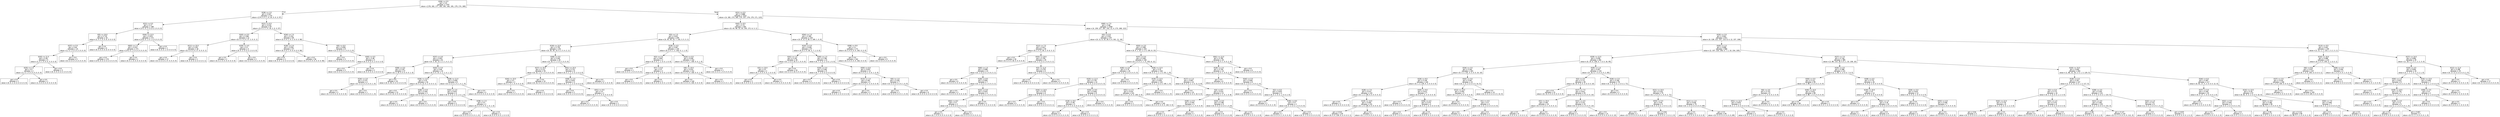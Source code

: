 digraph Tree {
node [shape=box, fontname="helvetica"] ;
edge [fontname="helvetica"] ;
0 [label="X[36] <= 0.5\ngini = 0.9\nsamples = 1797\nvalue = [178, 182, 177, 183, 181, 182, 181, 179, 174, 180]"] ;
1 [label="X[28] <= 2.5\ngini = 0.547\nsamples = 275\nvalue = [174, 0, 4, 1, 6, 25, 5, 0, 3, 57]"] ;
0 -> 1 [labeldistance=2.5, labelangle=45, headlabel="True"] ;
2 [label="X[21] <= 0.5\ngini = 0.17\nsamples = 188\nvalue = [171, 0, 2, 0, 6, 6, 3, 0, 0, 0]"] ;
1 -> 2 ;
3 [label="X[5] <= 10.0\ngini = 0.719\nsamples = 16\nvalue = [1, 0, 1, 0, 5, 6, 3, 0, 0, 0]"] ;
2 -> 3 ;
4 [label="X[37] <= 5.5\ngini = 0.64\nsamples = 10\nvalue = [1, 0, 1, 0, 5, 0, 3, 0, 0, 0]"] ;
3 -> 4 ;
5 [label="X[43] <= 11.5\ngini = 0.56\nsamples = 5\nvalue = [1, 0, 1, 0, 0, 0, 3, 0, 0, 0]"] ;
4 -> 5 ;
6 [label="X[25] <= 1.5\ngini = 0.5\nsamples = 2\nvalue = [1, 0, 1, 0, 0, 0, 0, 0, 0, 0]"] ;
5 -> 6 ;
7 [label="gini = 0.0\nsamples = 1\nvalue = [0, 0, 1, 0, 0, 0, 0, 0, 0, 0]"] ;
6 -> 7 ;
8 [label="gini = 0.0\nsamples = 1\nvalue = [1, 0, 0, 0, 0, 0, 0, 0, 0, 0]"] ;
6 -> 8 ;
9 [label="gini = 0.0\nsamples = 3\nvalue = [0, 0, 0, 0, 0, 0, 3, 0, 0, 0]"] ;
5 -> 9 ;
10 [label="gini = 0.0\nsamples = 5\nvalue = [0, 0, 0, 0, 5, 0, 0, 0, 0, 0]"] ;
4 -> 10 ;
11 [label="gini = 0.0\nsamples = 6\nvalue = [0, 0, 0, 0, 0, 6, 0, 0, 0, 0]"] ;
3 -> 11 ;
12 [label="X[44] <= 12.5\ngini = 0.023\nsamples = 172\nvalue = [170, 0, 1, 0, 1, 0, 0, 0, 0, 0]"] ;
2 -> 12 ;
13 [label="X[63] <= 1.5\ngini = 0.012\nsamples = 171\nvalue = [170, 0, 1, 0, 0, 0, 0, 0, 0, 0]"] ;
12 -> 13 ;
14 [label="gini = 0.0\nsamples = 170\nvalue = [170, 0, 0, 0, 0, 0, 0, 0, 0, 0]"] ;
13 -> 14 ;
15 [label="gini = 0.0\nsamples = 1\nvalue = [0, 0, 1, 0, 0, 0, 0, 0, 0, 0]"] ;
13 -> 15 ;
16 [label="gini = 0.0\nsamples = 1\nvalue = [0, 0, 0, 0, 1, 0, 0, 0, 0, 0]"] ;
12 -> 16 ;
17 [label="X[21] <= 6.5\ngini = 0.519\nsamples = 87\nvalue = [3, 0, 2, 1, 0, 19, 2, 0, 3, 57]"] ;
1 -> 17 ;
18 [label="X[43] <= 0.5\ngini = 0.384\nsamples = 22\nvalue = [0, 0, 2, 0, 0, 17, 2, 0, 0, 1]"] ;
17 -> 18 ;
19 [label="X[11] <= 15.5\ngini = 0.105\nsamples = 18\nvalue = [0, 0, 0, 0, 0, 17, 0, 0, 0, 1]"] ;
18 -> 19 ;
20 [label="gini = 0.0\nsamples = 17\nvalue = [0, 0, 0, 0, 0, 17, 0, 0, 0, 0]"] ;
19 -> 20 ;
21 [label="gini = 0.0\nsamples = 1\nvalue = [0, 0, 0, 0, 0, 0, 0, 0, 0, 1]"] ;
19 -> 21 ;
22 [label="X[29] <= 4.5\ngini = 0.5\nsamples = 4\nvalue = [0, 0, 2, 0, 0, 0, 2, 0, 0, 0]"] ;
18 -> 22 ;
23 [label="gini = 0.0\nsamples = 2\nvalue = [0, 0, 2, 0, 0, 0, 0, 0, 0, 0]"] ;
22 -> 23 ;
24 [label="gini = 0.0\nsamples = 2\nvalue = [0, 0, 0, 0, 0, 0, 2, 0, 0, 0]"] ;
22 -> 24 ;
25 [label="X[34] <= 7.5\ngini = 0.252\nsamples = 65\nvalue = [3, 0, 0, 1, 0, 2, 0, 0, 3, 56]"] ;
17 -> 25 ;
26 [label="X[18] <= 2.0\ngini = 0.034\nsamples = 57\nvalue = [0, 0, 0, 1, 0, 0, 0, 0, 0, 56]"] ;
25 -> 26 ;
27 [label="gini = 0.0\nsamples = 1\nvalue = [0, 0, 0, 1, 0, 0, 0, 0, 0, 0]"] ;
26 -> 27 ;
28 [label="gini = 0.0\nsamples = 56\nvalue = [0, 0, 0, 0, 0, 0, 0, 0, 0, 56]"] ;
26 -> 28 ;
29 [label="X[5] <= 6.0\ngini = 0.656\nsamples = 8\nvalue = [3, 0, 0, 0, 0, 2, 0, 0, 3, 0]"] ;
25 -> 29 ;
30 [label="gini = 0.0\nsamples = 3\nvalue = [3, 0, 0, 0, 0, 0, 0, 0, 0, 0]"] ;
29 -> 30 ;
31 [label="X[45] <= 6.5\ngini = 0.48\nsamples = 5\nvalue = [0, 0, 0, 0, 0, 2, 0, 0, 3, 0]"] ;
29 -> 31 ;
32 [label="gini = 0.0\nsamples = 3\nvalue = [0, 0, 0, 0, 0, 0, 0, 0, 3, 0]"] ;
31 -> 32 ;
33 [label="gini = 0.0\nsamples = 2\nvalue = [0, 0, 0, 0, 0, 2, 0, 0, 0, 0]"] ;
31 -> 33 ;
34 [label="X[21] <= 0.5\ngini = 0.888\nsamples = 1522\nvalue = [4, 182, 173, 182, 175, 157, 176, 179, 171, 123]"] ;
0 -> 34 [labeldistance=2.5, labelangle=-45, headlabel="False"] ;
35 [label="X[42] <= 8.5\ngini = 0.74\nsamples = 464\nvalue = [0, 43, 46, 15, 33, 145, 172, 6, 3, 1]"] ;
34 -> 35 ;
36 [label="X[5] <= 1.5\ngini = 0.621\nsamples = 246\nvalue = [0, 35, 35, 15, 7, 142, 3, 5, 3, 1]"] ;
35 -> 36 ;
37 [label="X[19] <= 13.5\ngini = 0.735\nsamples = 101\nvalue = [0, 35, 35, 14, 5, 2, 3, 4, 2, 1]"] ;
36 -> 37 ;
38 [label="X[37] <= 4.0\ngini = 0.651\nsamples = 61\nvalue = [0, 3, 33, 13, 2, 2, 1, 4, 2, 1]"] ;
37 -> 38 ;
39 [label="X[58] <= 0.5\ngini = 0.197\nsamples = 37\nvalue = [0, 3, 33, 0, 0, 0, 0, 0, 1, 0]"] ;
38 -> 39 ;
40 [label="X[34] <= 3.5\ngini = 0.375\nsamples = 4\nvalue = [0, 3, 0, 0, 0, 0, 0, 0, 1, 0]"] ;
39 -> 40 ;
41 [label="gini = 0.0\nsamples = 3\nvalue = [0, 3, 0, 0, 0, 0, 0, 0, 0, 0]"] ;
40 -> 41 ;
42 [label="gini = 0.0\nsamples = 1\nvalue = [0, 0, 0, 0, 0, 0, 0, 0, 1, 0]"] ;
40 -> 42 ;
43 [label="gini = 0.0\nsamples = 33\nvalue = [0, 0, 33, 0, 0, 0, 0, 0, 0, 0]"] ;
39 -> 43 ;
44 [label="X[43] <= 5.5\ngini = 0.66\nsamples = 24\nvalue = [0, 0, 0, 13, 2, 2, 1, 4, 1, 1]"] ;
38 -> 44 ;
45 [label="X[26] <= 12.5\ngini = 0.32\nsamples = 16\nvalue = [0, 0, 0, 13, 0, 2, 0, 0, 0, 1]"] ;
44 -> 45 ;
46 [label="gini = 0.0\nsamples = 13\nvalue = [0, 0, 0, 13, 0, 0, 0, 0, 0, 0]"] ;
45 -> 46 ;
47 [label="X[46] <= 6.5\ngini = 0.444\nsamples = 3\nvalue = [0, 0, 0, 0, 0, 2, 0, 0, 0, 1]"] ;
45 -> 47 ;
48 [label="gini = 0.0\nsamples = 1\nvalue = [0, 0, 0, 0, 0, 0, 0, 0, 0, 1]"] ;
47 -> 48 ;
49 [label="gini = 0.0\nsamples = 2\nvalue = [0, 0, 0, 0, 0, 2, 0, 0, 0, 0]"] ;
47 -> 49 ;
50 [label="X[28] <= 11.0\ngini = 0.656\nsamples = 8\nvalue = [0, 0, 0, 0, 2, 0, 1, 4, 1, 0]"] ;
44 -> 50 ;
51 [label="X[42] <= 2.5\ngini = 0.625\nsamples = 4\nvalue = [0, 0, 0, 0, 2, 0, 1, 0, 1, 0]"] ;
50 -> 51 ;
52 [label="gini = 0.0\nsamples = 2\nvalue = [0, 0, 0, 0, 2, 0, 0, 0, 0, 0]"] ;
51 -> 52 ;
53 [label="X[38] <= 1.5\ngini = 0.5\nsamples = 2\nvalue = [0, 0, 0, 0, 0, 0, 1, 0, 1, 0]"] ;
51 -> 53 ;
54 [label="gini = 0.0\nsamples = 1\nvalue = [0, 0, 0, 0, 0, 0, 0, 0, 1, 0]"] ;
53 -> 54 ;
55 [label="gini = 0.0\nsamples = 1\nvalue = [0, 0, 0, 0, 0, 0, 1, 0, 0, 0]"] ;
53 -> 55 ;
56 [label="gini = 0.0\nsamples = 4\nvalue = [0, 0, 0, 0, 0, 0, 0, 4, 0, 0]"] ;
50 -> 56 ;
57 [label="X[46] <= 0.5\ngini = 0.349\nsamples = 40\nvalue = [0, 32, 2, 1, 3, 0, 2, 0, 0, 0]"] ;
37 -> 57 ;
58 [label="X[27] <= 10.5\ngini = 0.112\nsamples = 34\nvalue = [0, 32, 1, 0, 1, 0, 0, 0, 0, 0]"] ;
57 -> 58 ;
59 [label="X[44] <= 15.5\ngini = 0.5\nsamples = 2\nvalue = [0, 0, 1, 0, 1, 0, 0, 0, 0, 0]"] ;
58 -> 59 ;
60 [label="gini = 0.0\nsamples = 1\nvalue = [0, 0, 1, 0, 0, 0, 0, 0, 0, 0]"] ;
59 -> 60 ;
61 [label="gini = 0.0\nsamples = 1\nvalue = [0, 0, 0, 0, 1, 0, 0, 0, 0, 0]"] ;
59 -> 61 ;
62 [label="gini = 0.0\nsamples = 32\nvalue = [0, 32, 0, 0, 0, 0, 0, 0, 0, 0]"] ;
58 -> 62 ;
63 [label="X[51] <= 15.5\ngini = 0.722\nsamples = 6\nvalue = [0, 0, 1, 1, 2, 0, 2, 0, 0, 0]"] ;
57 -> 63 ;
64 [label="X[58] <= 2.5\ngini = 0.625\nsamples = 4\nvalue = [0, 0, 1, 1, 2, 0, 0, 0, 0, 0]"] ;
63 -> 64 ;
65 [label="gini = 0.0\nsamples = 2\nvalue = [0, 0, 0, 0, 2, 0, 0, 0, 0, 0]"] ;
64 -> 65 ;
66 [label="X[51] <= 9.5\ngini = 0.5\nsamples = 2\nvalue = [0, 0, 1, 1, 0, 0, 0, 0, 0, 0]"] ;
64 -> 66 ;
67 [label="gini = 0.0\nsamples = 1\nvalue = [0, 0, 0, 1, 0, 0, 0, 0, 0, 0]"] ;
66 -> 67 ;
68 [label="gini = 0.0\nsamples = 1\nvalue = [0, 0, 1, 0, 0, 0, 0, 0, 0, 0]"] ;
66 -> 68 ;
69 [label="gini = 0.0\nsamples = 2\nvalue = [0, 0, 0, 0, 0, 0, 2, 0, 0, 0]"] ;
63 -> 69 ;
70 [label="X[18] <= 4.5\ngini = 0.067\nsamples = 145\nvalue = [0, 0, 0, 1, 2, 140, 0, 1, 1, 0]"] ;
36 -> 70 ;
71 [label="X[3] <= 2.5\ngini = 0.667\nsamples = 3\nvalue = [0, 0, 0, 1, 1, 0, 0, 1, 0, 0]"] ;
70 -> 71 ;
72 [label="gini = 0.0\nsamples = 1\nvalue = [0, 0, 0, 0, 1, 0, 0, 0, 0, 0]"] ;
71 -> 72 ;
73 [label="X[7] <= 6.0\ngini = 0.5\nsamples = 2\nvalue = [0, 0, 0, 1, 0, 0, 0, 1, 0, 0]"] ;
71 -> 73 ;
74 [label="gini = 0.0\nsamples = 1\nvalue = [0, 0, 0, 1, 0, 0, 0, 0, 0, 0]"] ;
73 -> 74 ;
75 [label="gini = 0.0\nsamples = 1\nvalue = [0, 0, 0, 0, 0, 0, 0, 1, 0, 0]"] ;
73 -> 75 ;
76 [label="X[24] <= 0.5\ngini = 0.028\nsamples = 142\nvalue = [0, 0, 0, 0, 1, 140, 0, 0, 1, 0]"] ;
70 -> 76 ;
77 [label="X[9] <= 15.0\ngini = 0.014\nsamples = 141\nvalue = [0, 0, 0, 0, 0, 140, 0, 0, 1, 0]"] ;
76 -> 77 ;
78 [label="gini = 0.0\nsamples = 140\nvalue = [0, 0, 0, 0, 0, 140, 0, 0, 0, 0]"] ;
77 -> 78 ;
79 [label="gini = 0.0\nsamples = 1\nvalue = [0, 0, 0, 0, 0, 0, 0, 0, 1, 0]"] ;
77 -> 79 ;
80 [label="gini = 0.0\nsamples = 1\nvalue = [0, 0, 0, 0, 1, 0, 0, 0, 0, 0]"] ;
76 -> 80 ;
81 [label="X[54] <= 1.5\ngini = 0.381\nsamples = 218\nvalue = [0, 8, 11, 0, 26, 3, 169, 1, 0, 0]"] ;
35 -> 81 ;
82 [label="X[10] <= 5.5\ngini = 0.636\nsamples = 47\nvalue = [0, 8, 2, 0, 26, 3, 7, 1, 0, 0]"] ;
81 -> 82 ;
83 [label="X[41] <= 1.5\ngini = 0.145\nsamples = 26\nvalue = [0, 1, 0, 0, 24, 0, 1, 0, 0, 0]"] ;
82 -> 83 ;
84 [label="X[3] <= 10.0\ngini = 0.5\nsamples = 2\nvalue = [0, 1, 0, 0, 0, 0, 1, 0, 0, 0]"] ;
83 -> 84 ;
85 [label="gini = 0.0\nsamples = 1\nvalue = [0, 0, 0, 0, 0, 0, 1, 0, 0, 0]"] ;
84 -> 85 ;
86 [label="gini = 0.0\nsamples = 1\nvalue = [0, 1, 0, 0, 0, 0, 0, 0, 0, 0]"] ;
84 -> 86 ;
87 [label="gini = 0.0\nsamples = 24\nvalue = [0, 0, 0, 0, 24, 0, 0, 0, 0, 0]"] ;
83 -> 87 ;
88 [label="X[45] <= 1.5\ngini = 0.766\nsamples = 21\nvalue = [0, 7, 2, 0, 2, 3, 6, 1, 0, 0]"] ;
82 -> 88 ;
89 [label="X[34] <= 5.0\ngini = 0.346\nsamples = 9\nvalue = [0, 7, 2, 0, 0, 0, 0, 0, 0, 0]"] ;
88 -> 89 ;
90 [label="gini = 0.0\nsamples = 2\nvalue = [0, 0, 2, 0, 0, 0, 0, 0, 0, 0]"] ;
89 -> 90 ;
91 [label="gini = 0.0\nsamples = 7\nvalue = [0, 7, 0, 0, 0, 0, 0, 0, 0, 0]"] ;
89 -> 91 ;
92 [label="X[50] <= 6.0\ngini = 0.653\nsamples = 12\nvalue = [0, 0, 0, 0, 2, 3, 6, 1, 0, 0]"] ;
88 -> 92 ;
93 [label="X[13] <= 1.0\ngini = 0.48\nsamples = 5\nvalue = [0, 0, 0, 0, 2, 3, 0, 0, 0, 0]"] ;
92 -> 93 ;
94 [label="gini = 0.0\nsamples = 2\nvalue = [0, 0, 0, 0, 2, 0, 0, 0, 0, 0]"] ;
93 -> 94 ;
95 [label="gini = 0.0\nsamples = 3\nvalue = [0, 0, 0, 0, 0, 3, 0, 0, 0, 0]"] ;
93 -> 95 ;
96 [label="X[5] <= 1.0\ngini = 0.245\nsamples = 7\nvalue = [0, 0, 0, 0, 0, 0, 6, 1, 0, 0]"] ;
92 -> 96 ;
97 [label="gini = 0.0\nsamples = 1\nvalue = [0, 0, 0, 0, 0, 0, 0, 1, 0, 0]"] ;
96 -> 97 ;
98 [label="gini = 0.0\nsamples = 6\nvalue = [0, 0, 0, 0, 0, 0, 6, 0, 0, 0]"] ;
96 -> 98 ;
99 [label="X[58] <= 9.0\ngini = 0.1\nsamples = 171\nvalue = [0, 0, 9, 0, 0, 0, 162, 0, 0, 0]"] ;
81 -> 99 ;
100 [label="gini = 0.0\nsamples = 162\nvalue = [0, 0, 0, 0, 0, 0, 162, 0, 0, 0]"] ;
99 -> 100 ;
101 [label="gini = 0.0\nsamples = 9\nvalue = [0, 0, 9, 0, 0, 0, 0, 0, 0, 0]"] ;
99 -> 101 ;
102 [label="X[60] <= 7.5\ngini = 0.86\nsamples = 1058\nvalue = [4, 139, 127, 167, 142, 12, 4, 173, 168, 122]"] ;
34 -> 102 ;
103 [label="X[5] <= 0.5\ngini = 0.552\nsamples = 247\nvalue = [0, 11, 6, 10, 28, 4, 0, 161, 11, 16]"] ;
102 -> 103 ;
104 [label="X[12] <= 7.5\ngini = 0.627\nsamples = 45\nvalue = [0, 2, 5, 0, 26, 2, 0, 6, 3, 1]"] ;
103 -> 104 ;
105 [label="gini = 0.0\nsamples = 26\nvalue = [0, 0, 0, 0, 26, 0, 0, 0, 0, 0]"] ;
104 -> 105 ;
106 [label="X[53] <= 10.5\ngini = 0.781\nsamples = 19\nvalue = [0, 2, 5, 0, 0, 2, 0, 6, 3, 1]"] ;
104 -> 106 ;
107 [label="X[60] <= 1.5\ngini = 0.698\nsamples = 13\nvalue = [0, 1, 0, 0, 0, 2, 0, 6, 3, 1]"] ;
106 -> 107 ;
108 [label="gini = 0.0\nsamples = 6\nvalue = [0, 0, 0, 0, 0, 0, 0, 6, 0, 0]"] ;
107 -> 108 ;
109 [label="X[26] <= 8.5\ngini = 0.694\nsamples = 7\nvalue = [0, 1, 0, 0, 0, 2, 0, 0, 3, 1]"] ;
107 -> 109 ;
110 [label="gini = 0.0\nsamples = 3\nvalue = [0, 0, 0, 0, 0, 0, 0, 0, 3, 0]"] ;
109 -> 110 ;
111 [label="X[22] <= 0.5\ngini = 0.625\nsamples = 4\nvalue = [0, 1, 0, 0, 0, 2, 0, 0, 0, 1]"] ;
109 -> 111 ;
112 [label="X[62] <= 8.0\ngini = 0.5\nsamples = 2\nvalue = [0, 1, 0, 0, 0, 0, 0, 0, 0, 1]"] ;
111 -> 112 ;
113 [label="gini = 0.0\nsamples = 1\nvalue = [0, 1, 0, 0, 0, 0, 0, 0, 0, 0]"] ;
112 -> 113 ;
114 [label="gini = 0.0\nsamples = 1\nvalue = [0, 0, 0, 0, 0, 0, 0, 0, 0, 1]"] ;
112 -> 114 ;
115 [label="gini = 0.0\nsamples = 2\nvalue = [0, 0, 0, 0, 0, 2, 0, 0, 0, 0]"] ;
111 -> 115 ;
116 [label="X[3] <= 11.0\ngini = 0.278\nsamples = 6\nvalue = [0, 1, 5, 0, 0, 0, 0, 0, 0, 0]"] ;
106 -> 116 ;
117 [label="gini = 0.0\nsamples = 1\nvalue = [0, 1, 0, 0, 0, 0, 0, 0, 0, 0]"] ;
116 -> 117 ;
118 [label="gini = 0.0\nsamples = 5\nvalue = [0, 0, 5, 0, 0, 0, 0, 0, 0, 0]"] ;
116 -> 118 ;
119 [label="X[53] <= 3.5\ngini = 0.399\nsamples = 202\nvalue = [0, 9, 1, 10, 2, 2, 0, 155, 8, 15]"] ;
103 -> 119 ;
120 [label="X[37] <= 0.5\ngini = 0.269\nsamples = 182\nvalue = [0, 3, 0, 4, 2, 1, 0, 155, 6, 11]"] ;
119 -> 120 ;
121 [label="X[30] <= 3.0\ngini = 0.79\nsamples = 18\nvalue = [0, 3, 0, 3, 0, 0, 0, 4, 5, 3]"] ;
120 -> 121 ;
122 [label="X[20] <= 11.5\ngini = 0.735\nsamples = 14\nvalue = [0, 3, 0, 3, 0, 0, 0, 0, 5, 3]"] ;
121 -> 122 ;
123 [label="X[44] <= 14.0\ngini = 0.278\nsamples = 6\nvalue = [0, 0, 0, 0, 0, 0, 0, 0, 5, 1]"] ;
122 -> 123 ;
124 [label="gini = 0.0\nsamples = 5\nvalue = [0, 0, 0, 0, 0, 0, 0, 0, 5, 0]"] ;
123 -> 124 ;
125 [label="gini = 0.0\nsamples = 1\nvalue = [0, 0, 0, 0, 0, 0, 0, 0, 0, 1]"] ;
123 -> 125 ;
126 [label="X[34] <= 9.5\ngini = 0.656\nsamples = 8\nvalue = [0, 3, 0, 3, 0, 0, 0, 0, 0, 2]"] ;
122 -> 126 ;
127 [label="X[18] <= 8.0\ngini = 0.48\nsamples = 5\nvalue = [0, 0, 0, 3, 0, 0, 0, 0, 0, 2]"] ;
126 -> 127 ;
128 [label="gini = 0.0\nsamples = 3\nvalue = [0, 0, 0, 3, 0, 0, 0, 0, 0, 0]"] ;
127 -> 128 ;
129 [label="gini = 0.0\nsamples = 2\nvalue = [0, 0, 0, 0, 0, 0, 0, 0, 0, 2]"] ;
127 -> 129 ;
130 [label="gini = 0.0\nsamples = 3\nvalue = [0, 3, 0, 0, 0, 0, 0, 0, 0, 0]"] ;
126 -> 130 ;
131 [label="gini = 0.0\nsamples = 4\nvalue = [0, 0, 0, 0, 0, 0, 0, 4, 0, 0]"] ;
121 -> 131 ;
132 [label="X[26] <= 12.5\ngini = 0.15\nsamples = 164\nvalue = [0, 0, 0, 1, 2, 1, 0, 151, 1, 8]"] ;
120 -> 132 ;
133 [label="X[19] <= 12.5\ngini = 0.028\nsamples = 142\nvalue = [0, 0, 0, 1, 0, 0, 0, 140, 1, 0]"] ;
132 -> 133 ;
134 [label="X[51] <= 2.5\ngini = 0.014\nsamples = 141\nvalue = [0, 0, 0, 1, 0, 0, 0, 140, 0, 0]"] ;
133 -> 134 ;
135 [label="gini = 0.0\nsamples = 1\nvalue = [0, 0, 0, 1, 0, 0, 0, 0, 0, 0]"] ;
134 -> 135 ;
136 [label="gini = 0.0\nsamples = 140\nvalue = [0, 0, 0, 0, 0, 0, 0, 140, 0, 0]"] ;
134 -> 136 ;
137 [label="gini = 0.0\nsamples = 1\nvalue = [0, 0, 0, 0, 0, 0, 0, 0, 1, 0]"] ;
133 -> 137 ;
138 [label="X[17] <= 1.5\ngini = 0.607\nsamples = 22\nvalue = [0, 0, 0, 0, 2, 1, 0, 11, 0, 8]"] ;
132 -> 138 ;
139 [label="gini = 0.0\nsamples = 10\nvalue = [0, 0, 0, 0, 0, 0, 0, 10, 0, 0]"] ;
138 -> 139 ;
140 [label="X[4] <= 8.5\ngini = 0.514\nsamples = 12\nvalue = [0, 0, 0, 0, 2, 1, 0, 1, 0, 8]"] ;
138 -> 140 ;
141 [label="X[49] <= 0.5\ngini = 0.444\nsamples = 3\nvalue = [0, 0, 0, 0, 2, 1, 0, 0, 0, 0]"] ;
140 -> 141 ;
142 [label="gini = 0.0\nsamples = 2\nvalue = [0, 0, 0, 0, 2, 0, 0, 0, 0, 0]"] ;
141 -> 142 ;
143 [label="gini = 0.0\nsamples = 1\nvalue = [0, 0, 0, 0, 0, 1, 0, 0, 0, 0]"] ;
141 -> 143 ;
144 [label="X[33] <= 0.5\ngini = 0.198\nsamples = 9\nvalue = [0, 0, 0, 0, 0, 0, 0, 1, 0, 8]"] ;
140 -> 144 ;
145 [label="gini = 0.0\nsamples = 8\nvalue = [0, 0, 0, 0, 0, 0, 0, 0, 0, 8]"] ;
144 -> 145 ;
146 [label="gini = 0.0\nsamples = 1\nvalue = [0, 0, 0, 0, 0, 0, 0, 1, 0, 0]"] ;
144 -> 146 ;
147 [label="X[61] <= 12.5\ngini = 0.765\nsamples = 20\nvalue = [0, 6, 1, 6, 0, 1, 0, 0, 2, 4]"] ;
119 -> 147 ;
148 [label="X[18] <= 1.0\ngini = 0.704\nsamples = 14\nvalue = [0, 0, 1, 6, 0, 1, 0, 0, 2, 4]"] ;
147 -> 148 ;
149 [label="gini = 0.0\nsamples = 6\nvalue = [0, 0, 0, 6, 0, 0, 0, 0, 0, 0]"] ;
148 -> 149 ;
150 [label="X[44] <= 5.5\ngini = 0.656\nsamples = 8\nvalue = [0, 0, 1, 0, 0, 1, 0, 0, 2, 4]"] ;
148 -> 150 ;
151 [label="gini = 0.0\nsamples = 4\nvalue = [0, 0, 0, 0, 0, 0, 0, 0, 0, 4]"] ;
150 -> 151 ;
152 [label="X[2] <= 6.5\ngini = 0.625\nsamples = 4\nvalue = [0, 0, 1, 0, 0, 1, 0, 0, 2, 0]"] ;
150 -> 152 ;
153 [label="gini = 0.0\nsamples = 2\nvalue = [0, 0, 0, 0, 0, 0, 0, 0, 2, 0]"] ;
152 -> 153 ;
154 [label="X[36] <= 8.0\ngini = 0.5\nsamples = 2\nvalue = [0, 0, 1, 0, 0, 1, 0, 0, 0, 0]"] ;
152 -> 154 ;
155 [label="gini = 0.0\nsamples = 1\nvalue = [0, 0, 0, 0, 0, 1, 0, 0, 0, 0]"] ;
154 -> 155 ;
156 [label="gini = 0.0\nsamples = 1\nvalue = [0, 0, 1, 0, 0, 0, 0, 0, 0, 0]"] ;
154 -> 156 ;
157 [label="gini = 0.0\nsamples = 6\nvalue = [0, 6, 0, 0, 0, 0, 0, 0, 0, 0]"] ;
147 -> 157 ;
158 [label="X[33] <= 3.5\ngini = 0.841\nsamples = 811\nvalue = [4, 128, 121, 157, 114, 8, 4, 12, 157, 106]"] ;
102 -> 158 ;
159 [label="X[43] <= 1.5\ngini = 0.808\nsamples = 666\nvalue = [2, 107, 120, 156, 4, 7, 1, 10, 154, 105]"] ;
158 -> 159 ;
160 [label="X[29] <= 12.5\ngini = 0.636\nsamples = 281\nvalue = [0, 19, 6, 138, 0, 7, 0, 0, 16, 95]"] ;
159 -> 160 ;
161 [label="X[34] <= 3.5\ngini = 0.342\nsamples = 163\nvalue = [0, 3, 2, 131, 0, 3, 0, 0, 14, 10]"] ;
160 -> 161 ;
162 [label="X[26] <= 8.5\ngini = 0.149\nsamples = 140\nvalue = [0, 1, 2, 129, 0, 3, 0, 0, 0, 5]"] ;
161 -> 162 ;
163 [label="X[28] <= 7.5\ngini = 0.073\nsamples = 133\nvalue = [0, 1, 2, 128, 0, 0, 0, 0, 0, 2]"] ;
162 -> 163 ;
164 [label="gini = 0.0\nsamples = 2\nvalue = [0, 0, 2, 0, 0, 0, 0, 0, 0, 0]"] ;
163 -> 164 ;
165 [label="X[19] <= 14.5\ngini = 0.045\nsamples = 131\nvalue = [0, 1, 0, 128, 0, 0, 0, 0, 0, 2]"] ;
163 -> 165 ;
166 [label="gini = 0.015\nsamples = 129\nvalue = [0, 0, 0, 128, 0, 0, 0, 0, 0, 1]"] ;
165 -> 166 ;
167 [label="gini = 0.5\nsamples = 2\nvalue = [0, 1, 0, 0, 0, 0, 0, 0, 0, 1]"] ;
165 -> 167 ;
168 [label="X[45] <= 9.0\ngini = 0.612\nsamples = 7\nvalue = [0, 0, 0, 1, 0, 3, 0, 0, 0, 3]"] ;
162 -> 168 ;
169 [label="gini = 0.0\nsamples = 3\nvalue = [0, 0, 0, 0, 0, 0, 0, 0, 0, 3]"] ;
168 -> 169 ;
170 [label="X[58] <= 4.5\ngini = 0.375\nsamples = 4\nvalue = [0, 0, 0, 1, 0, 3, 0, 0, 0, 0]"] ;
168 -> 170 ;
171 [label="gini = 0.0\nsamples = 1\nvalue = [0, 0, 0, 1, 0, 0, 0, 0, 0, 0]"] ;
170 -> 171 ;
172 [label="gini = 0.0\nsamples = 3\nvalue = [0, 0, 0, 0, 0, 3, 0, 0, 0, 0]"] ;
170 -> 172 ;
173 [label="X[42] <= 3.5\ngini = 0.567\nsamples = 23\nvalue = [0, 2, 0, 2, 0, 0, 0, 0, 14, 5]"] ;
161 -> 173 ;
174 [label="X[12] <= 13.5\ngini = 0.593\nsamples = 9\nvalue = [0, 2, 0, 2, 0, 0, 0, 0, 0, 5]"] ;
173 -> 174 ;
175 [label="gini = 0.0\nsamples = 5\nvalue = [0, 0, 0, 0, 0, 0, 0, 0, 0, 5]"] ;
174 -> 175 ;
176 [label="X[1] <= 0.5\ngini = 0.5\nsamples = 4\nvalue = [0, 2, 0, 2, 0, 0, 0, 0, 0, 0]"] ;
174 -> 176 ;
177 [label="gini = 0.0\nsamples = 2\nvalue = [0, 2, 0, 0, 0, 0, 0, 0, 0, 0]"] ;
176 -> 177 ;
178 [label="gini = 0.0\nsamples = 2\nvalue = [0, 0, 0, 2, 0, 0, 0, 0, 0, 0]"] ;
176 -> 178 ;
179 [label="gini = 0.0\nsamples = 14\nvalue = [0, 0, 0, 0, 0, 0, 0, 0, 14, 0]"] ;
173 -> 179 ;
180 [label="X[35] <= 1.5\ngini = 0.457\nsamples = 118\nvalue = [0, 16, 4, 7, 0, 4, 0, 0, 2, 85]"] ;
160 -> 180 ;
181 [label="X[3] <= 3.5\ngini = 0.711\nsamples = 40\nvalue = [0, 15, 4, 4, 0, 3, 0, 0, 0, 14]"] ;
180 -> 181 ;
182 [label="gini = 0.0\nsamples = 15\nvalue = [0, 15, 0, 0, 0, 0, 0, 0, 0, 0]"] ;
181 -> 182 ;
183 [label="X[27] <= 7.5\ngini = 0.621\nsamples = 25\nvalue = [0, 0, 4, 4, 0, 3, 0, 0, 0, 14]"] ;
181 -> 183 ;
184 [label="X[3] <= 15.0\ngini = 0.66\nsamples = 10\nvalue = [0, 0, 4, 4, 0, 1, 0, 0, 0, 1]"] ;
183 -> 184 ;
185 [label="gini = 0.5\nsamples = 6\nvalue = [0, 0, 0, 4, 0, 1, 0, 0, 0, 1]"] ;
184 -> 185 ;
186 [label="gini = 0.0\nsamples = 4\nvalue = [0, 0, 4, 0, 0, 0, 0, 0, 0, 0]"] ;
184 -> 186 ;
187 [label="X[21] <= 4.5\ngini = 0.231\nsamples = 15\nvalue = [0, 0, 0, 0, 0, 2, 0, 0, 0, 13]"] ;
183 -> 187 ;
188 [label="gini = 0.0\nsamples = 2\nvalue = [0, 0, 0, 0, 0, 2, 0, 0, 0, 0]"] ;
187 -> 188 ;
189 [label="gini = 0.0\nsamples = 13\nvalue = [0, 0, 0, 0, 0, 0, 0, 0, 0, 13]"] ;
187 -> 189 ;
190 [label="X[26] <= 2.5\ngini = 0.169\nsamples = 78\nvalue = [0, 1, 0, 3, 0, 1, 0, 0, 2, 71]"] ;
180 -> 190 ;
191 [label="gini = 0.0\nsamples = 3\nvalue = [0, 0, 0, 3, 0, 0, 0, 0, 0, 0]"] ;
190 -> 191 ;
192 [label="X[21] <= 10.5\ngini = 0.103\nsamples = 75\nvalue = [0, 1, 0, 0, 0, 1, 0, 0, 2, 71]"] ;
190 -> 192 ;
193 [label="X[53] <= 5.5\ngini = 0.64\nsamples = 5\nvalue = [0, 0, 0, 0, 0, 1, 0, 0, 2, 2]"] ;
192 -> 193 ;
194 [label="gini = 0.0\nsamples = 2\nvalue = [0, 0, 0, 0, 0, 0, 0, 0, 0, 2]"] ;
193 -> 194 ;
195 [label="gini = 0.444\nsamples = 3\nvalue = [0, 0, 0, 0, 0, 1, 0, 0, 2, 0]"] ;
193 -> 195 ;
196 [label="X[11] <= 1.0\ngini = 0.028\nsamples = 70\nvalue = [0, 1, 0, 0, 0, 0, 0, 0, 0, 69]"] ;
192 -> 196 ;
197 [label="gini = 0.0\nsamples = 1\nvalue = [0, 1, 0, 0, 0, 0, 0, 0, 0, 0]"] ;
196 -> 197 ;
198 [label="gini = 0.0\nsamples = 69\nvalue = [0, 0, 0, 0, 0, 0, 0, 0, 0, 69]"] ;
196 -> 198 ;
199 [label="X[27] <= 7.5\ngini = 0.728\nsamples = 385\nvalue = [2, 88, 114, 18, 4, 0, 1, 10, 138, 10]"] ;
159 -> 199 ;
200 [label="X[34] <= 3.5\ngini = 0.398\nsamples = 121\nvalue = [1, 2, 93, 2, 2, 0, 0, 7, 9, 5]"] ;
199 -> 200 ;
201 [label="X[50] <= 0.5\ngini = 0.121\nsamples = 95\nvalue = [0, 2, 89, 2, 0, 0, 0, 2, 0, 0]"] ;
200 -> 201 ;
202 [label="X[6] <= 3.0\ngini = 0.722\nsamples = 6\nvalue = [0, 2, 1, 1, 0, 0, 0, 2, 0, 0]"] ;
201 -> 202 ;
203 [label="X[51] <= 12.5\ngini = 0.625\nsamples = 4\nvalue = [0, 2, 1, 1, 0, 0, 0, 0, 0, 0]"] ;
202 -> 203 ;
204 [label="gini = 0.5\nsamples = 2\nvalue = [0, 0, 1, 1, 0, 0, 0, 0, 0, 0]"] ;
203 -> 204 ;
205 [label="gini = 0.0\nsamples = 2\nvalue = [0, 2, 0, 0, 0, 0, 0, 0, 0, 0]"] ;
203 -> 205 ;
206 [label="gini = 0.0\nsamples = 2\nvalue = [0, 0, 0, 0, 0, 0, 0, 2, 0, 0]"] ;
202 -> 206 ;
207 [label="X[45] <= 14.0\ngini = 0.022\nsamples = 89\nvalue = [0, 0, 88, 1, 0, 0, 0, 0, 0, 0]"] ;
201 -> 207 ;
208 [label="gini = 0.0\nsamples = 88\nvalue = [0, 0, 88, 0, 0, 0, 0, 0, 0, 0]"] ;
207 -> 208 ;
209 [label="gini = 0.0\nsamples = 1\nvalue = [0, 0, 0, 1, 0, 0, 0, 0, 0, 0]"] ;
207 -> 209 ;
210 [label="X[38] <= 0.5\ngini = 0.775\nsamples = 26\nvalue = [1, 0, 4, 0, 2, 0, 0, 5, 9, 5]"] ;
200 -> 210 ;
211 [label="X[18] <= 10.5\ngini = 0.5\nsamples = 14\nvalue = [1, 0, 4, 0, 0, 0, 0, 0, 9, 0]"] ;
210 -> 211 ;
212 [label="gini = 0.0\nsamples = 4\nvalue = [0, 0, 4, 0, 0, 0, 0, 0, 0, 0]"] ;
211 -> 212 ;
213 [label="X[61] <= 1.5\ngini = 0.18\nsamples = 10\nvalue = [1, 0, 0, 0, 0, 0, 0, 0, 9, 0]"] ;
211 -> 213 ;
214 [label="gini = 0.0\nsamples = 1\nvalue = [1, 0, 0, 0, 0, 0, 0, 0, 0, 0]"] ;
213 -> 214 ;
215 [label="gini = 0.0\nsamples = 9\nvalue = [0, 0, 0, 0, 0, 0, 0, 0, 9, 0]"] ;
213 -> 215 ;
216 [label="X[26] <= 5.0\ngini = 0.625\nsamples = 12\nvalue = [0, 0, 0, 0, 2, 0, 0, 5, 0, 5]"] ;
210 -> 216 ;
217 [label="gini = 0.0\nsamples = 5\nvalue = [0, 0, 0, 0, 0, 0, 0, 5, 0, 0]"] ;
216 -> 217 ;
218 [label="X[53] <= 4.0\ngini = 0.408\nsamples = 7\nvalue = [0, 0, 0, 0, 2, 0, 0, 0, 0, 5]"] ;
216 -> 218 ;
219 [label="gini = 0.0\nsamples = 2\nvalue = [0, 0, 0, 0, 2, 0, 0, 0, 0, 0]"] ;
218 -> 219 ;
220 [label="gini = 0.0\nsamples = 5\nvalue = [0, 0, 0, 0, 0, 0, 0, 0, 0, 5]"] ;
218 -> 220 ;
221 [label="X[20] <= 15.5\ngini = 0.645\nsamples = 264\nvalue = [1, 86, 21, 16, 2, 0, 1, 3, 129, 5]"] ;
199 -> 221 ;
222 [label="X[18] <= 2.5\ngini = 0.357\nsamples = 147\nvalue = [1, 5, 4, 11, 0, 0, 1, 3, 117, 5]"] ;
221 -> 222 ;
223 [label="X[2] <= 5.0\ngini = 0.773\nsamples = 16\nvalue = [0, 2, 2, 6, 0, 0, 1, 2, 3, 0]"] ;
222 -> 223 ;
224 [label="X[42] <= 12.0\ngini = 0.719\nsamples = 8\nvalue = [0, 2, 0, 0, 0, 0, 1, 2, 3, 0]"] ;
223 -> 224 ;
225 [label="gini = 0.64\nsamples = 5\nvalue = [0, 2, 0, 0, 0, 0, 1, 2, 0, 0]"] ;
224 -> 225 ;
226 [label="gini = 0.0\nsamples = 3\nvalue = [0, 0, 0, 0, 0, 0, 0, 0, 3, 0]"] ;
224 -> 226 ;
227 [label="X[41] <= 1.5\ngini = 0.375\nsamples = 8\nvalue = [0, 0, 2, 6, 0, 0, 0, 0, 0, 0]"] ;
223 -> 227 ;
228 [label="gini = 0.0\nsamples = 6\nvalue = [0, 0, 0, 6, 0, 0, 0, 0, 0, 0]"] ;
227 -> 228 ;
229 [label="gini = 0.0\nsamples = 2\nvalue = [0, 0, 2, 0, 0, 0, 0, 0, 0, 0]"] ;
227 -> 229 ;
230 [label="X[38] <= 3.5\ngini = 0.239\nsamples = 131\nvalue = [1, 3, 2, 5, 0, 0, 0, 1, 114, 5]"] ;
222 -> 230 ;
231 [label="X[21] <= 4.0\ngini = 0.166\nsamples = 125\nvalue = [0, 3, 2, 3, 0, 0, 0, 0, 114, 3]"] ;
230 -> 231 ;
232 [label="gini = 0.48\nsamples = 5\nvalue = [0, 3, 0, 0, 0, 0, 0, 0, 2, 0]"] ;
231 -> 232 ;
233 [label="gini = 0.127\nsamples = 120\nvalue = [0, 0, 2, 3, 0, 0, 0, 0, 112, 3]"] ;
231 -> 233 ;
234 [label="X[42] <= 1.0\ngini = 0.722\nsamples = 6\nvalue = [1, 0, 0, 2, 0, 0, 0, 1, 0, 2]"] ;
230 -> 234 ;
235 [label="gini = 0.0\nsamples = 2\nvalue = [0, 0, 0, 2, 0, 0, 0, 0, 0, 0]"] ;
234 -> 235 ;
236 [label="gini = 0.625\nsamples = 4\nvalue = [1, 0, 0, 0, 0, 0, 0, 1, 0, 2]"] ;
234 -> 236 ;
237 [label="X[44] <= 6.5\ngini = 0.487\nsamples = 117\nvalue = [0, 81, 17, 5, 2, 0, 0, 0, 12, 0]"] ;
221 -> 237 ;
238 [label="X[37] <= 5.0\ngini = 0.265\nsamples = 20\nvalue = [0, 0, 17, 1, 0, 0, 0, 0, 2, 0]"] ;
237 -> 238 ;
239 [label="gini = 0.0\nsamples = 17\nvalue = [0, 0, 17, 0, 0, 0, 0, 0, 0, 0]"] ;
238 -> 239 ;
240 [label="X[52] <= 9.5\ngini = 0.444\nsamples = 3\nvalue = [0, 0, 0, 1, 0, 0, 0, 0, 2, 0]"] ;
238 -> 240 ;
241 [label="gini = 0.0\nsamples = 2\nvalue = [0, 0, 0, 0, 0, 0, 0, 0, 2, 0]"] ;
240 -> 241 ;
242 [label="gini = 0.0\nsamples = 1\nvalue = [0, 0, 0, 1, 0, 0, 0, 0, 0, 0]"] ;
240 -> 242 ;
243 [label="X[10] <= 13.5\ngini = 0.29\nsamples = 97\nvalue = [0, 81, 0, 4, 2, 0, 0, 0, 10, 0]"] ;
237 -> 243 ;
244 [label="X[52] <= 9.0\ngini = 0.186\nsamples = 90\nvalue = [0, 81, 0, 2, 2, 0, 0, 0, 5, 0]"] ;
243 -> 244 ;
245 [label="gini = 0.56\nsamples = 5\nvalue = [0, 1, 0, 1, 0, 0, 0, 0, 3, 0]"] ;
244 -> 245 ;
246 [label="gini = 0.113\nsamples = 85\nvalue = [0, 80, 0, 1, 2, 0, 0, 0, 2, 0]"] ;
244 -> 246 ;
247 [label="X[50] <= 7.5\ngini = 0.408\nsamples = 7\nvalue = [0, 0, 0, 2, 0, 0, 0, 0, 5, 0]"] ;
243 -> 247 ;
248 [label="gini = 0.0\nsamples = 2\nvalue = [0, 0, 0, 2, 0, 0, 0, 0, 0, 0]"] ;
247 -> 248 ;
249 [label="gini = 0.0\nsamples = 5\nvalue = [0, 0, 0, 0, 0, 0, 0, 0, 5, 0]"] ;
247 -> 249 ;
250 [label="X[13] <= 9.5\ngini = 0.402\nsamples = 145\nvalue = [2, 21, 1, 1, 110, 1, 3, 2, 3, 1]"] ;
158 -> 250 ;
251 [label="X[10] <= 10.0\ngini = 0.088\nsamples = 110\nvalue = [0, 3, 0, 0, 105, 0, 1, 0, 0, 1]"] ;
250 -> 251 ;
252 [label="X[6] <= 8.0\ngini = 0.037\nsamples = 107\nvalue = [0, 1, 0, 0, 105, 0, 0, 0, 0, 1]"] ;
251 -> 252 ;
253 [label="X[37] <= 3.5\ngini = 0.019\nsamples = 106\nvalue = [0, 1, 0, 0, 105, 0, 0, 0, 0, 0]"] ;
252 -> 253 ;
254 [label="gini = 0.0\nsamples = 1\nvalue = [0, 1, 0, 0, 0, 0, 0, 0, 0, 0]"] ;
253 -> 254 ;
255 [label="gini = 0.0\nsamples = 105\nvalue = [0, 0, 0, 0, 105, 0, 0, 0, 0, 0]"] ;
253 -> 255 ;
256 [label="gini = 0.0\nsamples = 1\nvalue = [0, 0, 0, 0, 0, 0, 0, 0, 0, 1]"] ;
252 -> 256 ;
257 [label="X[46] <= 2.0\ngini = 0.444\nsamples = 3\nvalue = [0, 2, 0, 0, 0, 0, 1, 0, 0, 0]"] ;
251 -> 257 ;
258 [label="gini = 0.0\nsamples = 2\nvalue = [0, 2, 0, 0, 0, 0, 0, 0, 0, 0]"] ;
257 -> 258 ;
259 [label="gini = 0.0\nsamples = 1\nvalue = [0, 0, 0, 0, 0, 0, 1, 0, 0, 0]"] ;
257 -> 259 ;
260 [label="X[27] <= 14.5\ngini = 0.696\nsamples = 35\nvalue = [2, 18, 1, 1, 5, 1, 2, 2, 3, 0]"] ;
250 -> 260 ;
261 [label="X[20] <= 4.5\ngini = 0.836\nsamples = 16\nvalue = [2, 1, 1, 1, 5, 1, 2, 2, 1, 0]"] ;
260 -> 261 ;
262 [label="X[50] <= 1.0\ngini = 0.815\nsamples = 9\nvalue = [2, 0, 1, 1, 0, 0, 2, 2, 1, 0]"] ;
261 -> 262 ;
263 [label="gini = 0.0\nsamples = 2\nvalue = [0, 0, 0, 0, 0, 0, 0, 2, 0, 0]"] ;
262 -> 263 ;
264 [label="X[29] <= 10.5\ngini = 0.776\nsamples = 7\nvalue = [2, 0, 1, 1, 0, 0, 2, 0, 1, 0]"] ;
262 -> 264 ;
265 [label="gini = 0.0\nsamples = 2\nvalue = [0, 0, 0, 0, 0, 0, 2, 0, 0, 0]"] ;
264 -> 265 ;
266 [label="X[28] <= 3.5\ngini = 0.72\nsamples = 5\nvalue = [2, 0, 1, 1, 0, 0, 0, 0, 1, 0]"] ;
264 -> 266 ;
267 [label="gini = 0.0\nsamples = 2\nvalue = [2, 0, 0, 0, 0, 0, 0, 0, 0, 0]"] ;
266 -> 267 ;
268 [label="gini = 0.667\nsamples = 3\nvalue = [0, 0, 1, 1, 0, 0, 0, 0, 1, 0]"] ;
266 -> 268 ;
269 [label="X[34] <= 13.0\ngini = 0.449\nsamples = 7\nvalue = [0, 1, 0, 0, 5, 1, 0, 0, 0, 0]"] ;
261 -> 269 ;
270 [label="X[58] <= 3.5\ngini = 0.5\nsamples = 2\nvalue = [0, 1, 0, 0, 0, 1, 0, 0, 0, 0]"] ;
269 -> 270 ;
271 [label="gini = 0.0\nsamples = 1\nvalue = [0, 1, 0, 0, 0, 0, 0, 0, 0, 0]"] ;
270 -> 271 ;
272 [label="gini = 0.0\nsamples = 1\nvalue = [0, 0, 0, 0, 0, 1, 0, 0, 0, 0]"] ;
270 -> 272 ;
273 [label="gini = 0.0\nsamples = 5\nvalue = [0, 0, 0, 0, 5, 0, 0, 0, 0, 0]"] ;
269 -> 273 ;
274 [label="X[12] <= 11.0\ngini = 0.188\nsamples = 19\nvalue = [0, 17, 0, 0, 0, 0, 0, 0, 2, 0]"] ;
260 -> 274 ;
275 [label="gini = 0.0\nsamples = 2\nvalue = [0, 0, 0, 0, 0, 0, 0, 0, 2, 0]"] ;
274 -> 275 ;
276 [label="gini = 0.0\nsamples = 17\nvalue = [0, 17, 0, 0, 0, 0, 0, 0, 0, 0]"] ;
274 -> 276 ;
}